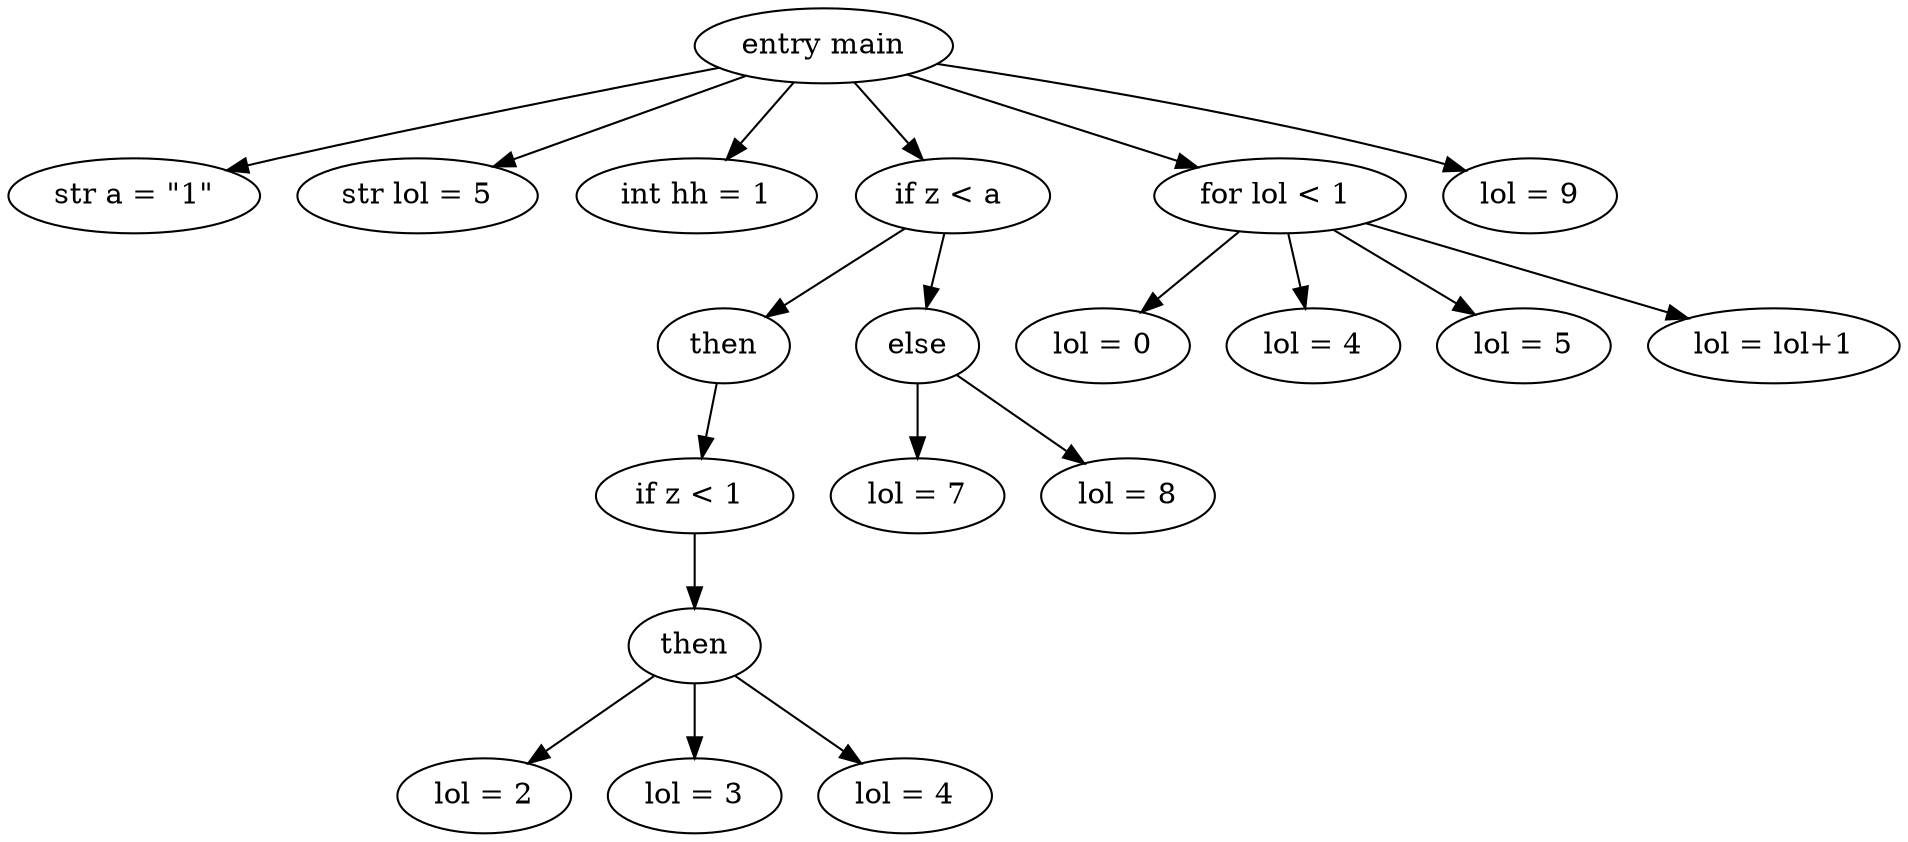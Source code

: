 digraph "System Dependency Graph" {
	0 [label="entry main"]
	0 -> 1
	0 -> 2
	0 -> 3
	0 -> 4
	0 -> 14
	0 -> 19
	1 [label="str a = \"1\""]
	2 [label="str lol = 5"]
	3 [label="int hh = 1"]
	4 [label="if z < a "]
	4 -> 5
	4 -> 11
	5 [label=then]
	5 -> 6
	6 [label="if z < 1 "]
	6 -> 7
	7 [label=then]
	7 -> 8
	7 -> 9
	7 -> 10
	8 [label="lol = 2"]
	9 [label="lol = 3"]
	10 [label="lol = 4"]
	11 [label=else]
	11 -> 12
	11 -> 13
	12 [label="lol = 7"]
	13 [label="lol = 8"]
	14 [label="for lol < 1 "]
	14 -> 15
	14 -> 16
	14 -> 17
	14 -> 18
	15 [label="lol = 0"]
	16 [label="lol = 4"]
	17 [label="lol = 5"]
	18 [label="lol = lol+1"]
	19 [label="lol = 9"]
}
